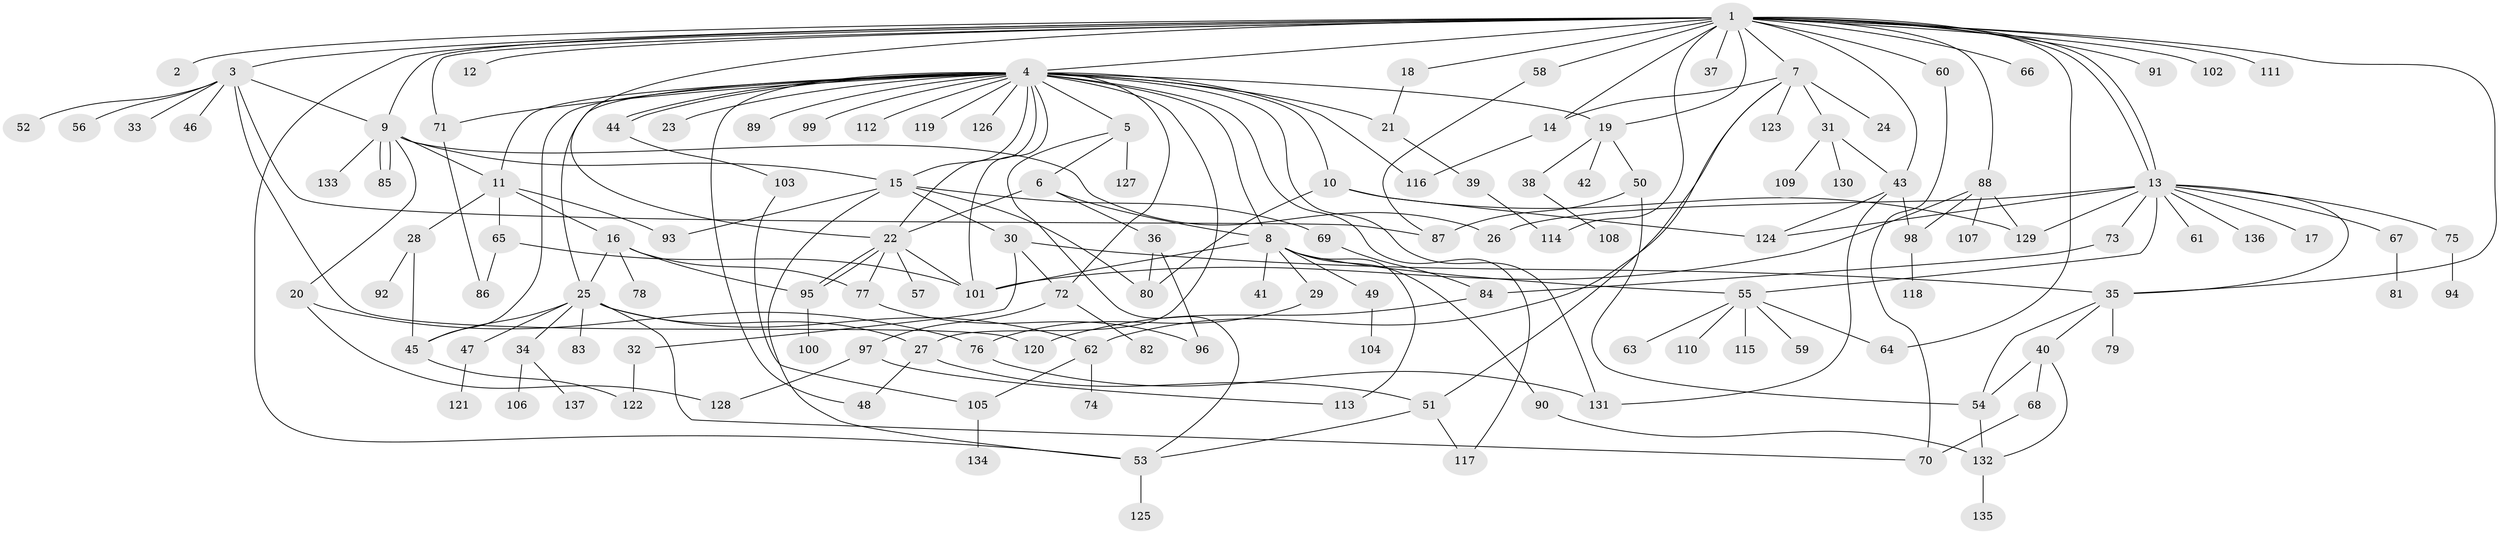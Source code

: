 // coarse degree distribution, {24: 0.020618556701030927, 1: 0.35051546391752575, 8: 0.030927835051546393, 3: 0.15463917525773196, 6: 0.041237113402061855, 4: 0.15463917525773196, 9: 0.010309278350515464, 11: 0.010309278350515464, 2: 0.1958762886597938, 5: 0.020618556701030927, 7: 0.010309278350515464}
// Generated by graph-tools (version 1.1) at 2025/50/03/04/25 22:50:36]
// undirected, 137 vertices, 203 edges
graph export_dot {
  node [color=gray90,style=filled];
  1;
  2;
  3;
  4;
  5;
  6;
  7;
  8;
  9;
  10;
  11;
  12;
  13;
  14;
  15;
  16;
  17;
  18;
  19;
  20;
  21;
  22;
  23;
  24;
  25;
  26;
  27;
  28;
  29;
  30;
  31;
  32;
  33;
  34;
  35;
  36;
  37;
  38;
  39;
  40;
  41;
  42;
  43;
  44;
  45;
  46;
  47;
  48;
  49;
  50;
  51;
  52;
  53;
  54;
  55;
  56;
  57;
  58;
  59;
  60;
  61;
  62;
  63;
  64;
  65;
  66;
  67;
  68;
  69;
  70;
  71;
  72;
  73;
  74;
  75;
  76;
  77;
  78;
  79;
  80;
  81;
  82;
  83;
  84;
  85;
  86;
  87;
  88;
  89;
  90;
  91;
  92;
  93;
  94;
  95;
  96;
  97;
  98;
  99;
  100;
  101;
  102;
  103;
  104;
  105;
  106;
  107;
  108;
  109;
  110;
  111;
  112;
  113;
  114;
  115;
  116;
  117;
  118;
  119;
  120;
  121;
  122;
  123;
  124;
  125;
  126;
  127;
  128;
  129;
  130;
  131;
  132;
  133;
  134;
  135;
  136;
  137;
  1 -- 2;
  1 -- 3;
  1 -- 4;
  1 -- 7;
  1 -- 9;
  1 -- 12;
  1 -- 13;
  1 -- 13;
  1 -- 14;
  1 -- 18;
  1 -- 19;
  1 -- 22;
  1 -- 35;
  1 -- 37;
  1 -- 43;
  1 -- 53;
  1 -- 58;
  1 -- 60;
  1 -- 64;
  1 -- 66;
  1 -- 71;
  1 -- 88;
  1 -- 91;
  1 -- 102;
  1 -- 111;
  1 -- 114;
  3 -- 9;
  3 -- 33;
  3 -- 46;
  3 -- 52;
  3 -- 56;
  3 -- 87;
  3 -- 120;
  4 -- 5;
  4 -- 8;
  4 -- 10;
  4 -- 11;
  4 -- 15;
  4 -- 19;
  4 -- 21;
  4 -- 22;
  4 -- 23;
  4 -- 25;
  4 -- 27;
  4 -- 44;
  4 -- 44;
  4 -- 45;
  4 -- 48;
  4 -- 71;
  4 -- 72;
  4 -- 89;
  4 -- 99;
  4 -- 101;
  4 -- 112;
  4 -- 116;
  4 -- 117;
  4 -- 119;
  4 -- 126;
  4 -- 131;
  5 -- 6;
  5 -- 53;
  5 -- 127;
  6 -- 8;
  6 -- 22;
  6 -- 36;
  7 -- 14;
  7 -- 24;
  7 -- 31;
  7 -- 51;
  7 -- 62;
  7 -- 123;
  8 -- 29;
  8 -- 41;
  8 -- 49;
  8 -- 55;
  8 -- 90;
  8 -- 101;
  8 -- 113;
  9 -- 11;
  9 -- 15;
  9 -- 20;
  9 -- 26;
  9 -- 85;
  9 -- 85;
  9 -- 133;
  10 -- 80;
  10 -- 124;
  10 -- 129;
  11 -- 16;
  11 -- 28;
  11 -- 65;
  11 -- 93;
  13 -- 17;
  13 -- 26;
  13 -- 35;
  13 -- 55;
  13 -- 61;
  13 -- 67;
  13 -- 73;
  13 -- 75;
  13 -- 124;
  13 -- 129;
  13 -- 136;
  14 -- 116;
  15 -- 30;
  15 -- 53;
  15 -- 69;
  15 -- 80;
  15 -- 93;
  16 -- 25;
  16 -- 77;
  16 -- 78;
  16 -- 95;
  18 -- 21;
  19 -- 38;
  19 -- 42;
  19 -- 50;
  20 -- 76;
  20 -- 128;
  21 -- 39;
  22 -- 57;
  22 -- 77;
  22 -- 95;
  22 -- 95;
  22 -- 101;
  25 -- 27;
  25 -- 34;
  25 -- 45;
  25 -- 47;
  25 -- 62;
  25 -- 70;
  25 -- 83;
  27 -- 48;
  27 -- 51;
  28 -- 45;
  28 -- 92;
  29 -- 76;
  30 -- 32;
  30 -- 35;
  30 -- 72;
  31 -- 43;
  31 -- 109;
  31 -- 130;
  32 -- 122;
  34 -- 106;
  34 -- 137;
  35 -- 40;
  35 -- 54;
  35 -- 79;
  36 -- 80;
  36 -- 96;
  38 -- 108;
  39 -- 114;
  40 -- 54;
  40 -- 68;
  40 -- 132;
  43 -- 98;
  43 -- 124;
  43 -- 131;
  44 -- 103;
  45 -- 122;
  47 -- 121;
  49 -- 104;
  50 -- 54;
  50 -- 87;
  51 -- 53;
  51 -- 117;
  53 -- 125;
  54 -- 132;
  55 -- 59;
  55 -- 63;
  55 -- 64;
  55 -- 110;
  55 -- 115;
  58 -- 87;
  60 -- 70;
  62 -- 74;
  62 -- 105;
  65 -- 86;
  65 -- 101;
  67 -- 81;
  68 -- 70;
  69 -- 84;
  71 -- 86;
  72 -- 82;
  72 -- 97;
  73 -- 84;
  75 -- 94;
  76 -- 131;
  77 -- 96;
  84 -- 120;
  88 -- 98;
  88 -- 101;
  88 -- 107;
  88 -- 129;
  90 -- 132;
  95 -- 100;
  97 -- 113;
  97 -- 128;
  98 -- 118;
  103 -- 105;
  105 -- 134;
  132 -- 135;
}
